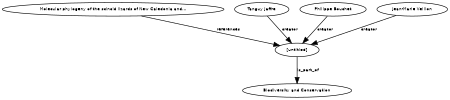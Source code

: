 digraph G {
size="3,3";
node [fontsize=7, fontname="Helvetica"];
edge [fontsize=7, fontname="Helvetica"];
node0 [label="[untitled]", width=0.27433100247,height=0.27433100247];
node1 [label="Molecular phylogeny of the scincid lizards of New Caledonia and...", width=0.27433100247,height=0.27433100247];
node2 [label="Tanguy Jaffre", width=0.27433100247,height=0.27433100247];
node3 [label="Philippe Bouchet", width=0.27433100247,height=0.27433100247];
node4 [label="Jean-Marie Veillon", width=0.27433100247,height=0.27433100247];
node5 [label="Biodiversity and Conservation", width=0.27433100247,height=0.27433100247];
node1 -> node0 [label="references"];
node2 -> node0 [label="creator"];
node3 -> node0 [label="creator"];
node4 -> node0 [label="creator"];
node0 -> node5 [label="is_part_of"];
}

